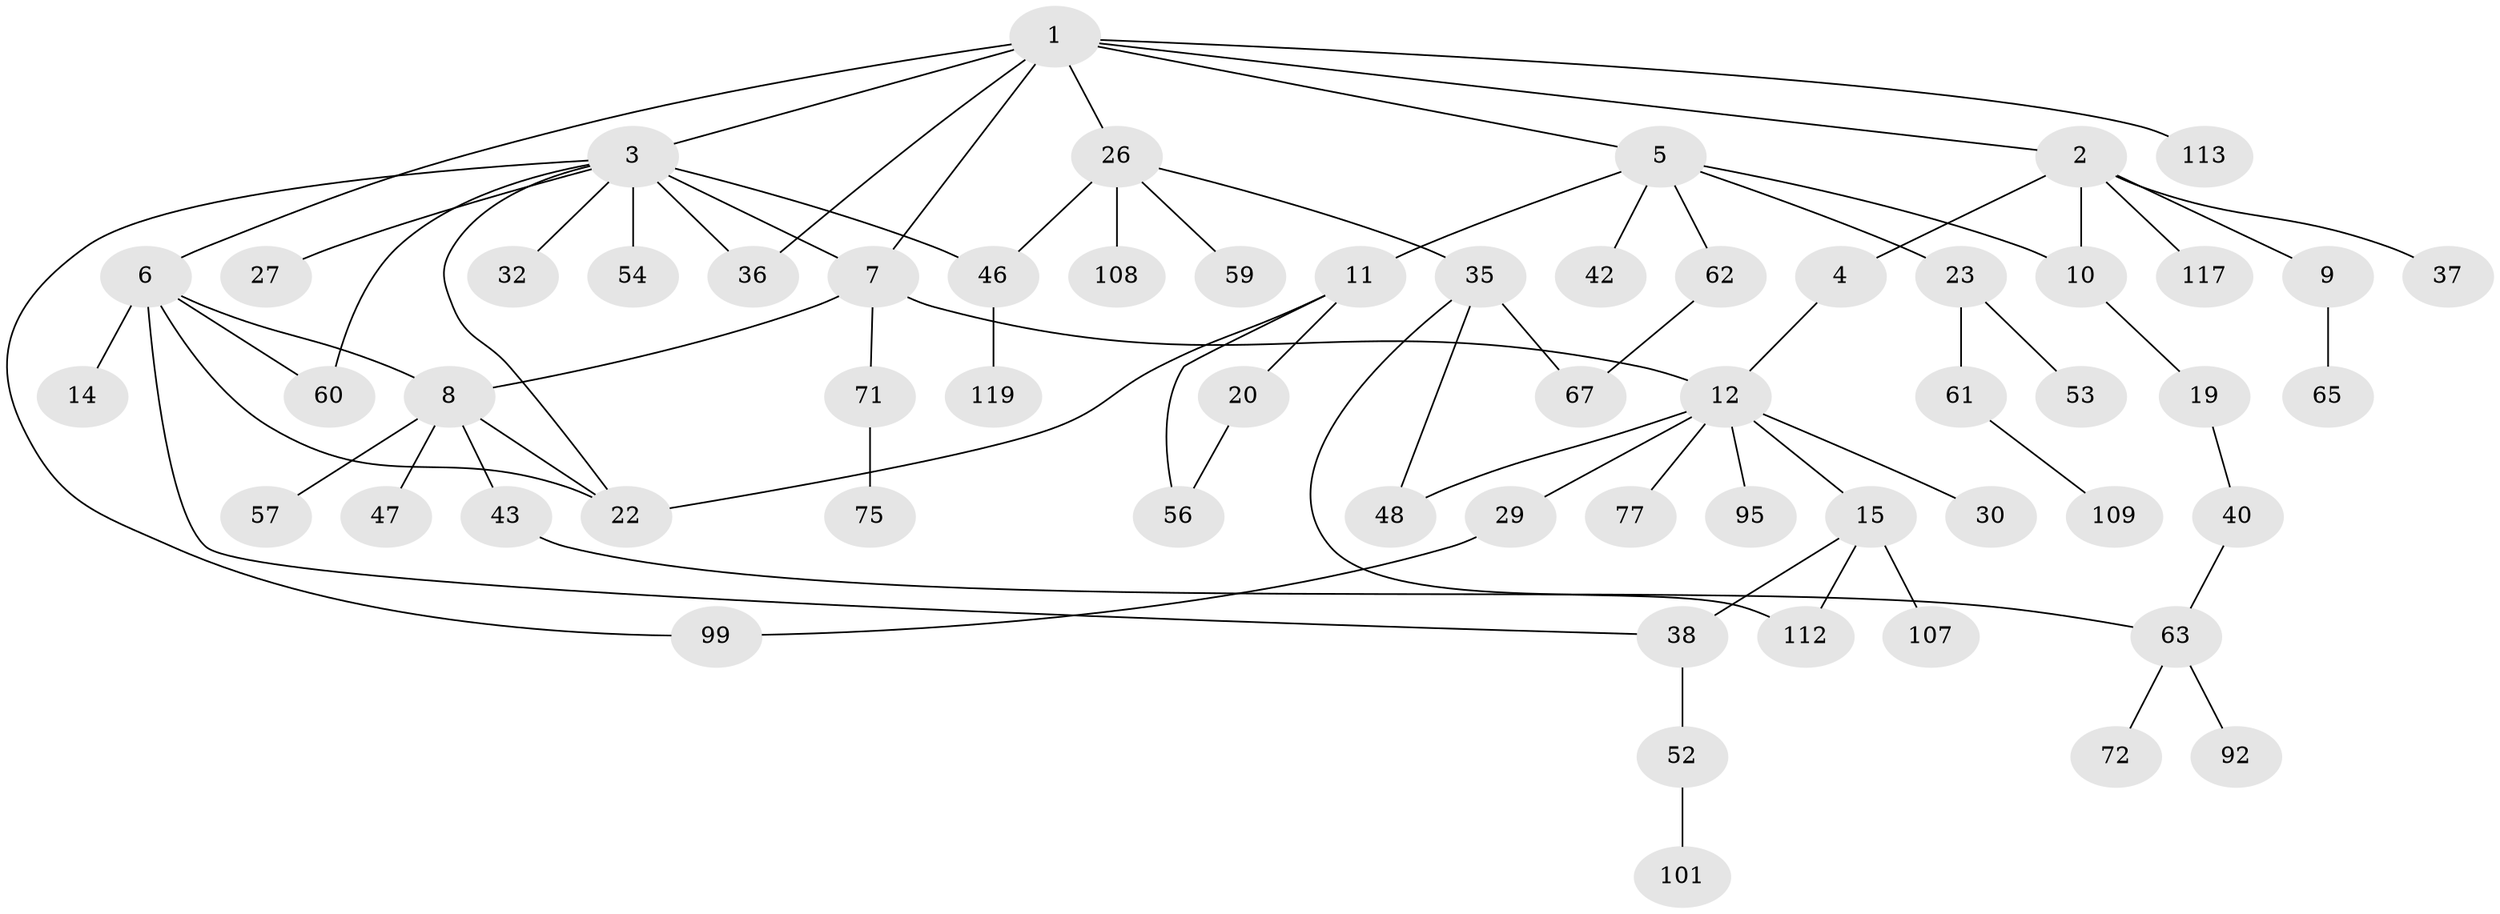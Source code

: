 // original degree distribution, {8: 0.008264462809917356, 6: 0.01652892561983471, 7: 0.01652892561983471, 3: 0.17355371900826447, 4: 0.0743801652892562, 2: 0.30578512396694213, 5: 0.049586776859504134, 1: 0.35537190082644626}
// Generated by graph-tools (version 1.1) at 2025/13/03/09/25 04:13:26]
// undirected, 60 vertices, 76 edges
graph export_dot {
graph [start="1"]
  node [color=gray90,style=filled];
  1;
  2;
  3 [super="+51+17"];
  4 [super="+49"];
  5 [super="+121+82+33"];
  6 [super="+24"];
  7 [super="+66+25"];
  8 [super="+16+18"];
  9;
  10 [super="+45+28"];
  11;
  12 [super="+13"];
  14;
  15 [super="+68"];
  19 [super="+39"];
  20;
  22 [super="+102+73"];
  23;
  26 [super="+103+44"];
  27 [super="+55"];
  29 [super="+110"];
  30 [super="+86"];
  32;
  35 [super="+41"];
  36;
  37;
  38 [super="+106+88"];
  40 [super="+104+90"];
  42 [super="+78"];
  43;
  46;
  47;
  48;
  52 [super="+69+98+85"];
  53;
  54 [super="+83"];
  56;
  57 [super="+115"];
  59;
  60;
  61 [super="+74"];
  62;
  63 [super="+105+80"];
  65;
  67 [super="+94"];
  71;
  72;
  75 [super="+84+91"];
  77 [super="+87"];
  92 [super="+116"];
  95;
  99;
  101;
  107;
  108;
  109;
  112;
  113;
  117;
  119;
  1 -- 2;
  1 -- 3;
  1 -- 5;
  1 -- 6;
  1 -- 26;
  1 -- 36;
  1 -- 113;
  1 -- 7;
  2 -- 4;
  2 -- 9;
  2 -- 10;
  2 -- 37;
  2 -- 117;
  3 -- 7;
  3 -- 27;
  3 -- 32;
  3 -- 46;
  3 -- 99;
  3 -- 36;
  3 -- 54 [weight=2];
  3 -- 22;
  3 -- 60;
  4 -- 12;
  5 -- 11;
  5 -- 23;
  5 -- 42;
  5 -- 10;
  5 -- 62;
  6 -- 8;
  6 -- 14;
  6 -- 60;
  6 -- 22;
  6 -- 38;
  7 -- 71;
  7 -- 8;
  7 -- 12;
  8 -- 43 [weight=2];
  8 -- 57;
  8 -- 47;
  8 -- 22;
  9 -- 65;
  10 -- 19;
  11 -- 20;
  11 -- 22;
  11 -- 56;
  12 -- 15;
  12 -- 48;
  12 -- 77;
  12 -- 29;
  12 -- 30;
  12 -- 95;
  15 -- 38 [weight=2];
  15 -- 112;
  15 -- 107;
  19 -- 40;
  20 -- 56;
  23 -- 53;
  23 -- 61;
  26 -- 35;
  26 -- 59;
  26 -- 108;
  26 -- 46;
  29 -- 99;
  35 -- 48;
  35 -- 112;
  35 -- 67;
  38 -- 52;
  40 -- 63;
  43 -- 63;
  46 -- 119;
  52 -- 101;
  61 -- 109;
  62 -- 67;
  63 -- 72;
  63 -- 92;
  71 -- 75;
}
